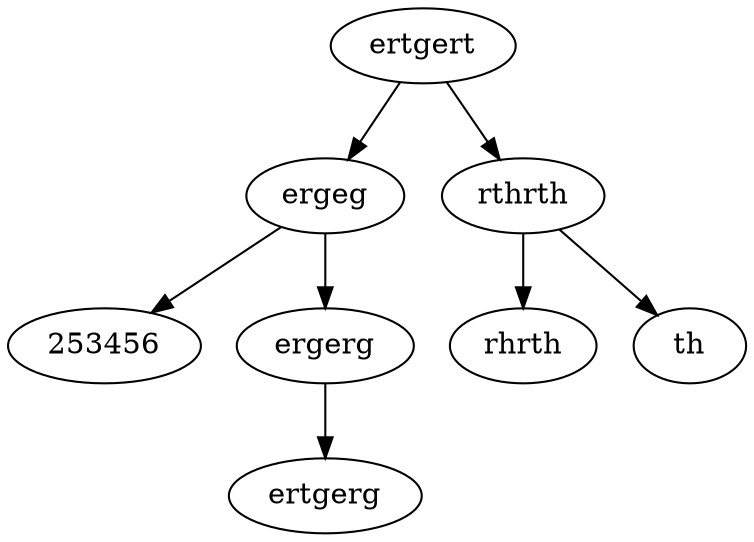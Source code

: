 digraph BinaryTree {
ertgert->ergeg
ertgert->rthrth
ergeg->253456
ergeg->ergerg
ergerg->ertgerg
rthrth->rhrth
rthrth->th
}
